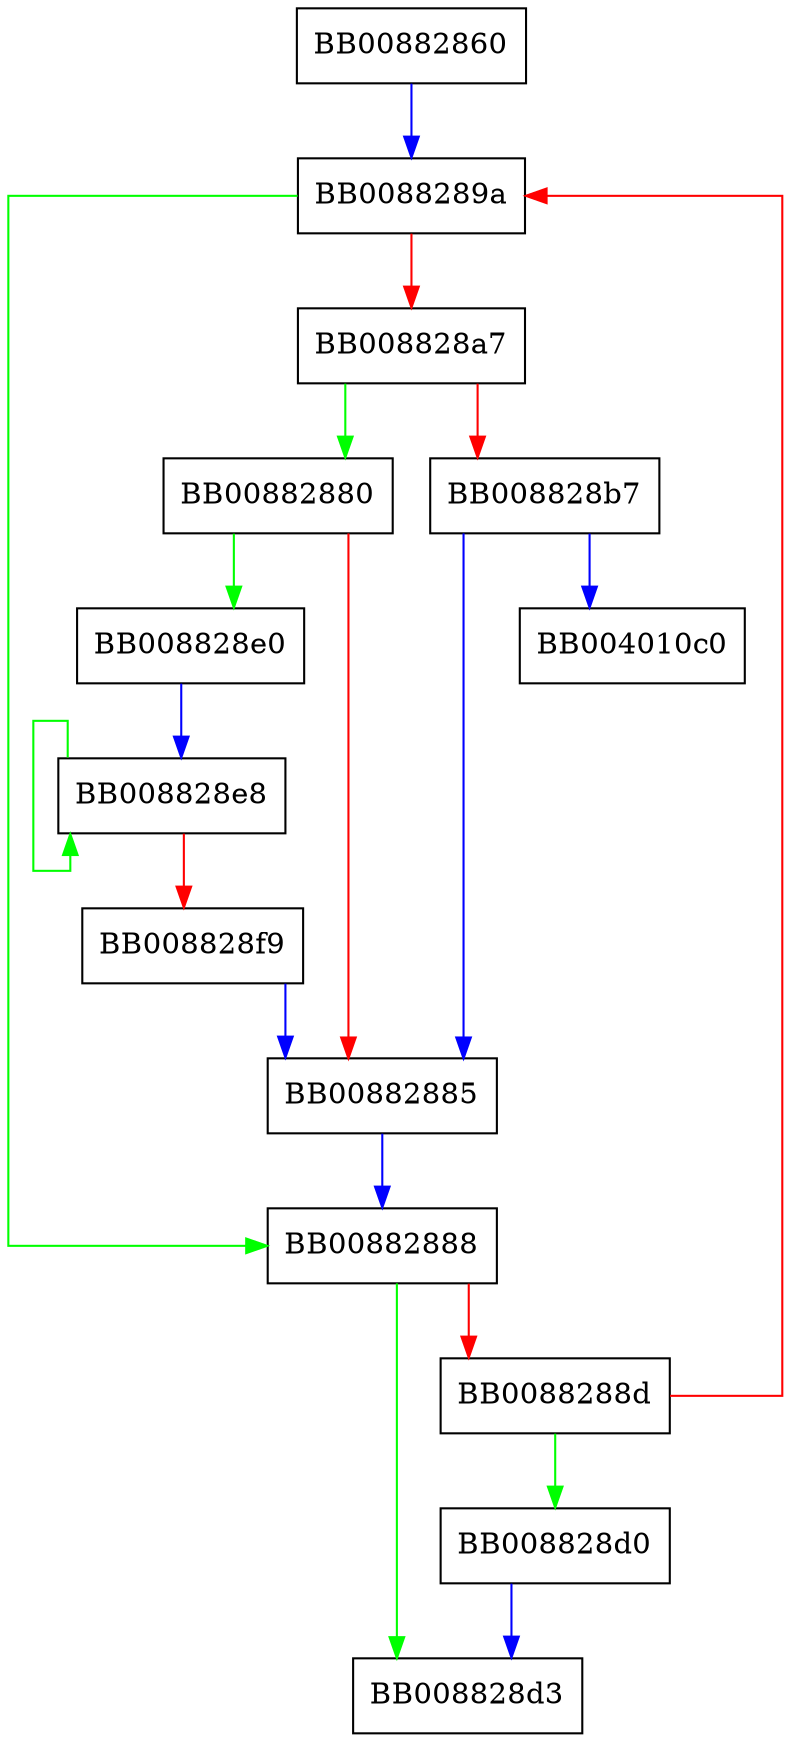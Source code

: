 digraph _IO_default_xsgetn {
  node [shape="box"];
  graph [splines=ortho];
  BB00882860 -> BB0088289a [color="blue"];
  BB00882880 -> BB008828e0 [color="green"];
  BB00882880 -> BB00882885 [color="red"];
  BB00882885 -> BB00882888 [color="blue"];
  BB00882888 -> BB008828d3 [color="green"];
  BB00882888 -> BB0088288d [color="red"];
  BB0088288d -> BB008828d0 [color="green"];
  BB0088288d -> BB0088289a [color="red"];
  BB0088289a -> BB00882888 [color="green"];
  BB0088289a -> BB008828a7 [color="red"];
  BB008828a7 -> BB00882880 [color="green"];
  BB008828a7 -> BB008828b7 [color="red"];
  BB008828b7 -> BB004010c0 [color="blue"];
  BB008828b7 -> BB00882885 [color="blue"];
  BB008828d0 -> BB008828d3 [color="blue"];
  BB008828e0 -> BB008828e8 [color="blue"];
  BB008828e8 -> BB008828e8 [color="green"];
  BB008828e8 -> BB008828f9 [color="red"];
  BB008828f9 -> BB00882885 [color="blue"];
}